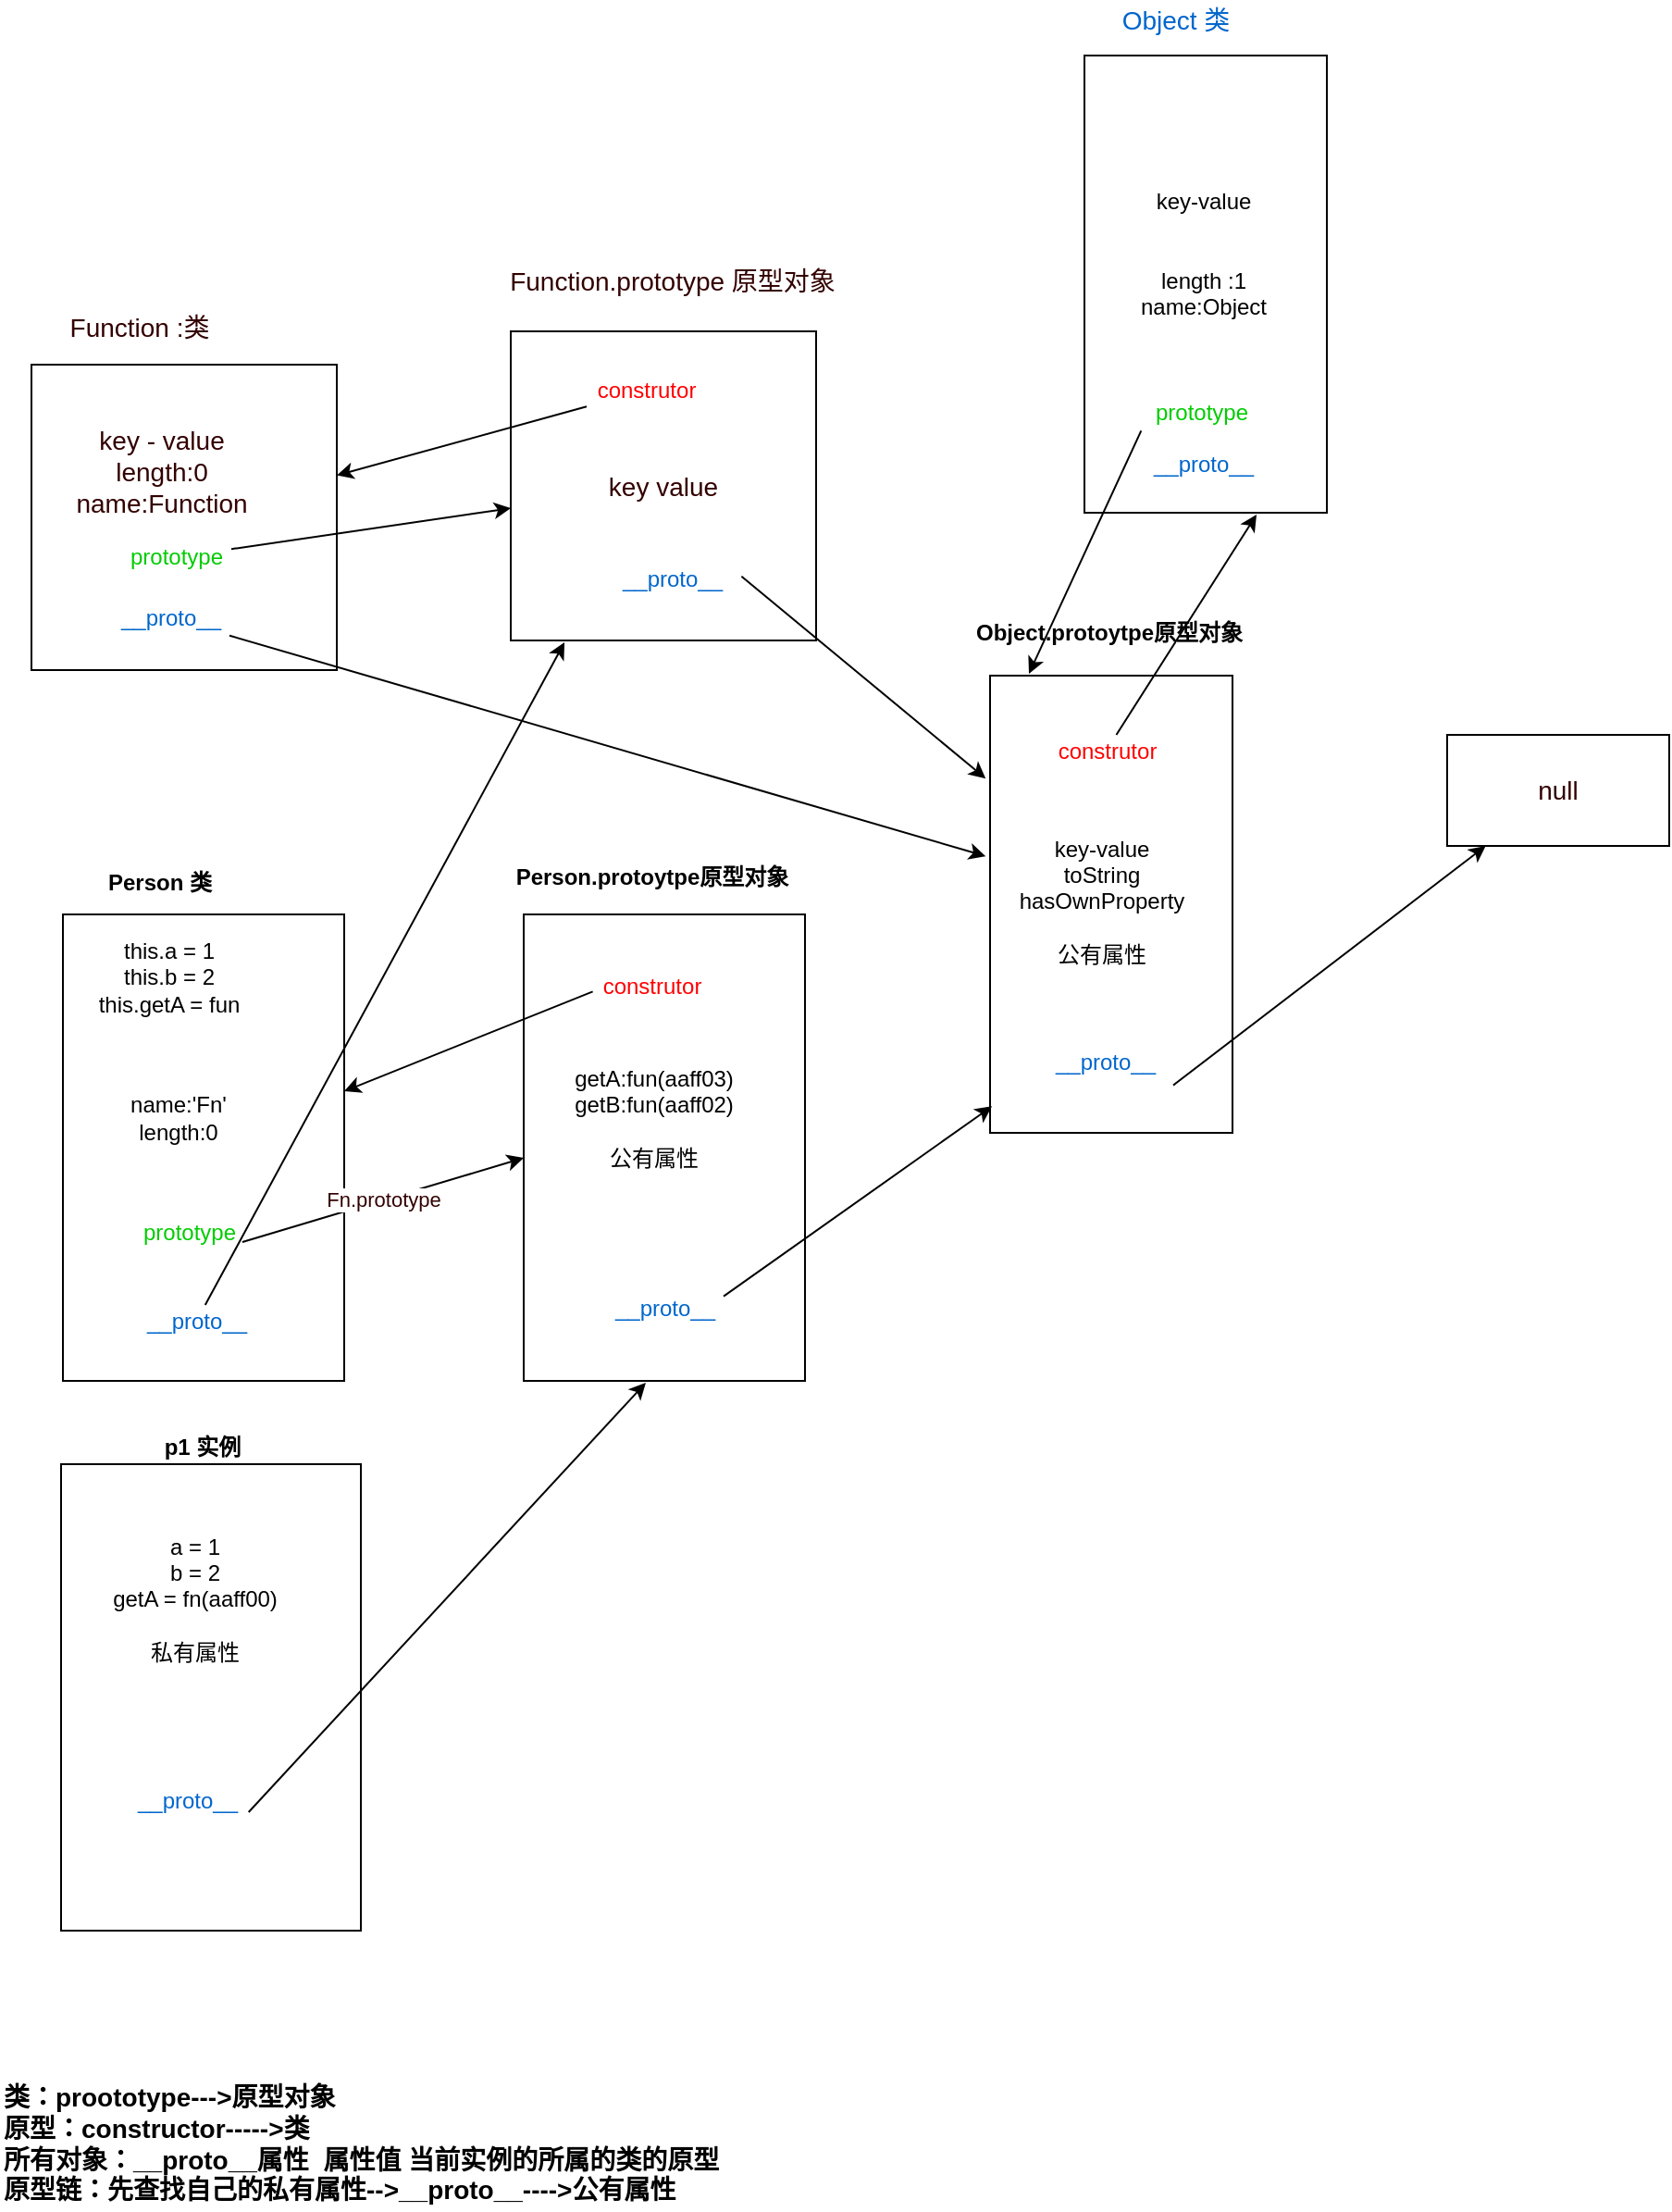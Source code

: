 <mxfile version="17.2.4" type="github">
  <diagram id="-KGA0PzMNng8vC2zVvCZ" name="第 1 页">
    <mxGraphModel dx="3773" dy="3081" grid="1" gridSize="10" guides="1" tooltips="1" connect="1" arrows="1" fold="1" page="1" pageScale="1" pageWidth="583" pageHeight="827" math="0" shadow="0">
      <root>
        <mxCell id="0" />
        <mxCell id="1" parent="0" />
        <mxCell id="G4KNq09FpL6BN4P5IqwS-1" value="" style="rounded=0;whiteSpace=wrap;html=1;" vertex="1" parent="1">
          <mxGeometry x="-1003" y="-1094" width="152" height="252" as="geometry" />
        </mxCell>
        <mxCell id="G4KNq09FpL6BN4P5IqwS-2" value="Person 类" style="text;html=1;align=center;verticalAlign=middle;resizable=0;points=[];autosize=1;strokeColor=none;fillColor=none;fontStyle=1" vertex="1" parent="1">
          <mxGeometry x="-984" y="-1120" width="66" height="18" as="geometry" />
        </mxCell>
        <mxCell id="G4KNq09FpL6BN4P5IqwS-3" value="this.a = 1&lt;br&gt;this.b = 2&lt;br&gt;this.getA = fun" style="text;html=1;resizable=0;autosize=1;align=center;verticalAlign=middle;points=[];fillColor=none;strokeColor=none;rounded=0;" vertex="1" parent="1">
          <mxGeometry x="-990" y="-1083" width="87" height="46" as="geometry" />
        </mxCell>
        <mxCell id="G4KNq09FpL6BN4P5IqwS-4" value="name:&#39;Fn&#39;&lt;br&gt;length:0" style="text;html=1;resizable=0;autosize=1;align=center;verticalAlign=middle;points=[];fillColor=none;strokeColor=none;rounded=0;" vertex="1" parent="1">
          <mxGeometry x="-972" y="-1000" width="62" height="32" as="geometry" />
        </mxCell>
        <mxCell id="G4KNq09FpL6BN4P5IqwS-5" value="" style="rounded=0;whiteSpace=wrap;html=1;" vertex="1" parent="1">
          <mxGeometry x="-1004" y="-797" width="162" height="252" as="geometry" />
        </mxCell>
        <mxCell id="G4KNq09FpL6BN4P5IqwS-6" value="p1 实例" style="text;html=1;resizable=0;autosize=1;align=center;verticalAlign=middle;points=[];fillColor=none;strokeColor=none;rounded=0;fontStyle=1" vertex="1" parent="1">
          <mxGeometry x="-954" y="-815" width="51" height="18" as="geometry" />
        </mxCell>
        <mxCell id="G4KNq09FpL6BN4P5IqwS-7" value="a = 1&lt;br&gt;b = 2&lt;br&gt;getA = fn(aaff00)&lt;br&gt;&lt;br&gt;私有属性" style="text;html=1;resizable=0;autosize=1;align=center;verticalAlign=middle;points=[];fillColor=none;strokeColor=none;rounded=0;" vertex="1" parent="1">
          <mxGeometry x="-982" y="-761" width="99" height="74" as="geometry" />
        </mxCell>
        <mxCell id="G4KNq09FpL6BN4P5IqwS-8" value="" style="rounded=0;whiteSpace=wrap;html=1;" vertex="1" parent="1">
          <mxGeometry x="-754" y="-1094" width="152" height="252" as="geometry" />
        </mxCell>
        <mxCell id="G4KNq09FpL6BN4P5IqwS-9" value="Person.protoytpe原型对象" style="text;html=1;align=center;verticalAlign=middle;resizable=0;points=[];autosize=1;strokeColor=none;fillColor=none;fontStyle=1" vertex="1" parent="1">
          <mxGeometry x="-764" y="-1123" width="157" height="18" as="geometry" />
        </mxCell>
        <mxCell id="G4KNq09FpL6BN4P5IqwS-10" value="construtor" style="text;html=1;resizable=0;autosize=1;align=center;verticalAlign=middle;points=[];fillColor=none;strokeColor=none;rounded=0;fontColor=#FF0000;" vertex="1" parent="1">
          <mxGeometry x="-717" y="-1064" width="63" height="18" as="geometry" />
        </mxCell>
        <mxCell id="G4KNq09FpL6BN4P5IqwS-11" value="getA:fun(aaff03)&lt;br&gt;getB:fun(aaff02)&lt;br&gt;&lt;br&gt;公有属性" style="text;html=1;resizable=0;autosize=1;align=center;verticalAlign=middle;points=[];fillColor=none;strokeColor=none;rounded=0;" vertex="1" parent="1">
          <mxGeometry x="-732" y="-1014" width="96" height="60" as="geometry" />
        </mxCell>
        <mxCell id="G4KNq09FpL6BN4P5IqwS-12" value="类：proototype---&amp;gt;原型对象&lt;br style=&quot;font-size: 14px&quot;&gt;原型：constructor-----&amp;gt;类&lt;br style=&quot;font-size: 14px&quot;&gt;所有对象：__proto__属性&amp;nbsp; 属性值 当前实例的所属的类的原型&lt;br&gt;原型链：先查找自己的私有属性--&amp;gt;__proto__----&amp;gt;公有属性" style="text;html=1;resizable=0;autosize=1;align=left;verticalAlign=middle;points=[];fillColor=none;strokeColor=none;rounded=0;fontStyle=1;fontSize=14;" vertex="1" parent="1">
          <mxGeometry x="-1037" y="-466" width="397" height="72" as="geometry" />
        </mxCell>
        <mxCell id="G4KNq09FpL6BN4P5IqwS-13" value="prototype" style="text;html=1;resizable=0;autosize=1;align=center;verticalAlign=middle;points=[];fillColor=none;strokeColor=none;rounded=0;fontColor=#00CC00;" vertex="1" parent="1">
          <mxGeometry x="-965" y="-931" width="60" height="18" as="geometry" />
        </mxCell>
        <mxCell id="G4KNq09FpL6BN4P5IqwS-14" value="&lt;font color=&quot;#330000&quot;&gt;Fn.prototype&lt;/font&gt;" style="endArrow=classic;html=1;rounded=0;fontColor=#00CC00;exitX=0.983;exitY=0.778;exitDx=0;exitDy=0;exitPerimeter=0;entryX=0;entryY=0.522;entryDx=0;entryDy=0;entryPerimeter=0;" edge="1" parent="1" source="G4KNq09FpL6BN4P5IqwS-13" target="G4KNq09FpL6BN4P5IqwS-8">
          <mxGeometry width="50" height="50" relative="1" as="geometry">
            <mxPoint x="-821" y="-838" as="sourcePoint" />
            <mxPoint x="-771" y="-888" as="targetPoint" />
          </mxGeometry>
        </mxCell>
        <mxCell id="G4KNq09FpL6BN4P5IqwS-15" value="" style="endArrow=classic;html=1;rounded=0;fontColor=#FF0000;exitX=0.005;exitY=0.648;exitDx=0;exitDy=0;exitPerimeter=0;" edge="1" parent="1" source="G4KNq09FpL6BN4P5IqwS-10" target="G4KNq09FpL6BN4P5IqwS-1">
          <mxGeometry width="50" height="50" relative="1" as="geometry">
            <mxPoint x="-730" y="-1037" as="sourcePoint" />
            <mxPoint x="-680" y="-1087" as="targetPoint" />
          </mxGeometry>
        </mxCell>
        <mxCell id="G4KNq09FpL6BN4P5IqwS-16" value="&lt;font color=&quot;#0066cc&quot;&gt;__proto__&lt;/font&gt;" style="text;html=1;resizable=0;autosize=1;align=center;verticalAlign=middle;points=[];fillColor=none;strokeColor=none;rounded=0;fontColor=#FF0000;" vertex="1" parent="1">
          <mxGeometry x="-968" y="-624" width="64" height="18" as="geometry" />
        </mxCell>
        <mxCell id="G4KNq09FpL6BN4P5IqwS-17" value="" style="endArrow=classic;html=1;rounded=0;fontColor=#0066CC;exitX=1.021;exitY=0.833;exitDx=0;exitDy=0;exitPerimeter=0;entryX=0.434;entryY=1.004;entryDx=0;entryDy=0;entryPerimeter=0;" edge="1" parent="1" source="G4KNq09FpL6BN4P5IqwS-16" target="G4KNq09FpL6BN4P5IqwS-8">
          <mxGeometry width="50" height="50" relative="1" as="geometry">
            <mxPoint x="-889" y="-584" as="sourcePoint" />
            <mxPoint x="-839" y="-634" as="targetPoint" />
          </mxGeometry>
        </mxCell>
        <mxCell id="G4KNq09FpL6BN4P5IqwS-18" value="&lt;font color=&quot;#0066cc&quot;&gt;__proto__&lt;/font&gt;" style="text;html=1;resizable=0;autosize=1;align=center;verticalAlign=middle;points=[];fillColor=none;strokeColor=none;rounded=0;fontColor=#FF0000;" vertex="1" parent="1">
          <mxGeometry x="-963" y="-883" width="64" height="18" as="geometry" />
        </mxCell>
        <mxCell id="G4KNq09FpL6BN4P5IqwS-19" value="&lt;font color=&quot;#0066cc&quot;&gt;__proto__&lt;/font&gt;" style="text;html=1;resizable=0;autosize=1;align=center;verticalAlign=middle;points=[];fillColor=none;strokeColor=none;rounded=0;fontColor=#FF0000;" vertex="1" parent="1">
          <mxGeometry x="-710" y="-890" width="64" height="18" as="geometry" />
        </mxCell>
        <mxCell id="G4KNq09FpL6BN4P5IqwS-20" value="" style="rounded=0;whiteSpace=wrap;html=1;fontSize=14;fontColor=#0066CC;" vertex="1" parent="1">
          <mxGeometry x="-502" y="-1223" width="131" height="247" as="geometry" />
        </mxCell>
        <mxCell id="G4KNq09FpL6BN4P5IqwS-21" value="" style="rounded=0;whiteSpace=wrap;html=1;fontSize=14;fontColor=#0066CC;" vertex="1" parent="1">
          <mxGeometry x="-451" y="-1558" width="131" height="247" as="geometry" />
        </mxCell>
        <mxCell id="G4KNq09FpL6BN4P5IqwS-22" value="Object 类" style="text;html=1;resizable=0;autosize=1;align=center;verticalAlign=middle;points=[];fillColor=none;strokeColor=none;rounded=0;fontSize=14;fontColor=#0066CC;" vertex="1" parent="1">
          <mxGeometry x="-437" y="-1588" width="69" height="21" as="geometry" />
        </mxCell>
        <mxCell id="G4KNq09FpL6BN4P5IqwS-23" value="Object.protoytpe原型对象" style="text;html=1;align=center;verticalAlign=middle;resizable=0;points=[];autosize=1;strokeColor=none;fillColor=none;fontStyle=1" vertex="1" parent="1">
          <mxGeometry x="-515" y="-1255" width="154" height="18" as="geometry" />
        </mxCell>
        <mxCell id="G4KNq09FpL6BN4P5IqwS-24" value="construtor" style="text;html=1;resizable=0;autosize=1;align=center;verticalAlign=middle;points=[];fillColor=none;strokeColor=none;rounded=0;fontColor=#FF0000;" vertex="1" parent="1">
          <mxGeometry x="-471" y="-1191" width="63" height="18" as="geometry" />
        </mxCell>
        <mxCell id="G4KNq09FpL6BN4P5IqwS-25" value="key-value&lt;br&gt;toString&lt;br&gt;hasOwnProperty&lt;br&gt;&lt;br&gt;公有属性" style="text;html=1;resizable=0;autosize=1;align=center;verticalAlign=middle;points=[];fillColor=none;strokeColor=none;rounded=0;" vertex="1" parent="1">
          <mxGeometry x="-492" y="-1138" width="99" height="74" as="geometry" />
        </mxCell>
        <mxCell id="G4KNq09FpL6BN4P5IqwS-26" value="" style="endArrow=classic;html=1;rounded=0;fontSize=14;fontColor=#0066CC;exitX=1;exitY=0.13;exitDx=0;exitDy=0;exitPerimeter=0;entryX=0.008;entryY=0.942;entryDx=0;entryDy=0;entryPerimeter=0;" edge="1" parent="1" source="G4KNq09FpL6BN4P5IqwS-19" target="G4KNq09FpL6BN4P5IqwS-20">
          <mxGeometry width="50" height="50" relative="1" as="geometry">
            <mxPoint x="-640" y="-865" as="sourcePoint" />
            <mxPoint x="-504" y="-1056" as="targetPoint" />
          </mxGeometry>
        </mxCell>
        <mxCell id="G4KNq09FpL6BN4P5IqwS-27" value="key-value&lt;br&gt;&lt;br&gt;&lt;br&gt;length :1&lt;br&gt;name:Object" style="text;html=1;resizable=0;autosize=1;align=center;verticalAlign=middle;points=[];fillColor=none;strokeColor=none;rounded=0;" vertex="1" parent="1">
          <mxGeometry x="-426" y="-1488" width="78" height="74" as="geometry" />
        </mxCell>
        <mxCell id="G4KNq09FpL6BN4P5IqwS-28" value="prototype" style="text;html=1;resizable=0;autosize=1;align=center;verticalAlign=middle;points=[];fillColor=none;strokeColor=none;rounded=0;fontColor=#00CC00;" vertex="1" parent="1">
          <mxGeometry x="-418" y="-1374" width="60" height="18" as="geometry" />
        </mxCell>
        <mxCell id="G4KNq09FpL6BN4P5IqwS-29" value="" style="endArrow=classic;html=1;rounded=0;fontSize=14;fontColor=#0066CC;exitX=-0.039;exitY=1.037;exitDx=0;exitDy=0;exitPerimeter=0;" edge="1" parent="1" source="G4KNq09FpL6BN4P5IqwS-28">
          <mxGeometry width="50" height="50" relative="1" as="geometry">
            <mxPoint x="-277" y="-1009" as="sourcePoint" />
            <mxPoint x="-481" y="-1224" as="targetPoint" />
          </mxGeometry>
        </mxCell>
        <mxCell id="G4KNq09FpL6BN4P5IqwS-30" value="" style="endArrow=classic;html=1;rounded=0;fontSize=14;fontColor=#0066CC;entryX=0.71;entryY=1.004;entryDx=0;entryDy=0;entryPerimeter=0;" edge="1" parent="1" source="G4KNq09FpL6BN4P5IqwS-24" target="G4KNq09FpL6BN4P5IqwS-21">
          <mxGeometry width="50" height="50" relative="1" as="geometry">
            <mxPoint x="-401" y="-1153" as="sourcePoint" />
            <mxPoint x="-351" y="-1203" as="targetPoint" />
          </mxGeometry>
        </mxCell>
        <mxCell id="G4KNq09FpL6BN4P5IqwS-31" value="&lt;font color=&quot;#0066cc&quot;&gt;__proto__&lt;/font&gt;" style="text;html=1;resizable=0;autosize=1;align=center;verticalAlign=middle;points=[];fillColor=none;strokeColor=none;rounded=0;fontColor=#FF0000;" vertex="1" parent="1">
          <mxGeometry x="-472" y="-1023" width="64" height="18" as="geometry" />
        </mxCell>
        <mxCell id="G4KNq09FpL6BN4P5IqwS-32" value="&lt;font color=&quot;#0066cc&quot;&gt;__proto__&lt;/font&gt;" style="text;html=1;resizable=0;autosize=1;align=center;verticalAlign=middle;points=[];fillColor=none;strokeColor=none;rounded=0;fontColor=#FF0000;" vertex="1" parent="1">
          <mxGeometry x="-419" y="-1346" width="64" height="18" as="geometry" />
        </mxCell>
        <mxCell id="G4KNq09FpL6BN4P5IqwS-33" value="null" style="rounded=0;whiteSpace=wrap;html=1;fontSize=14;fontColor=#330000;" vertex="1" parent="1">
          <mxGeometry x="-255" y="-1191" width="120" height="60" as="geometry" />
        </mxCell>
        <mxCell id="G4KNq09FpL6BN4P5IqwS-34" value="" style="endArrow=classic;html=1;rounded=0;fontSize=14;fontColor=#330000;exitX=1.078;exitY=1.185;exitDx=0;exitDy=0;exitPerimeter=0;" edge="1" parent="1" source="G4KNq09FpL6BN4P5IqwS-31" target="G4KNq09FpL6BN4P5IqwS-33">
          <mxGeometry width="50" height="50" relative="1" as="geometry">
            <mxPoint x="-321" y="-1017" as="sourcePoint" />
            <mxPoint x="-271" y="-1067" as="targetPoint" />
          </mxGeometry>
        </mxCell>
        <mxCell id="G4KNq09FpL6BN4P5IqwS-35" value="" style="whiteSpace=wrap;html=1;aspect=fixed;fontSize=14;fontColor=#330000;" vertex="1" parent="1">
          <mxGeometry x="-1020" y="-1391" width="165" height="165" as="geometry" />
        </mxCell>
        <mxCell id="G4KNq09FpL6BN4P5IqwS-36" value="Function :类" style="text;html=1;resizable=0;autosize=1;align=center;verticalAlign=middle;points=[];fillColor=none;strokeColor=none;rounded=0;fontSize=14;fontColor=#330000;" vertex="1" parent="1">
          <mxGeometry x="-1005" y="-1422" width="85" height="21" as="geometry" />
        </mxCell>
        <mxCell id="G4KNq09FpL6BN4P5IqwS-37" value="&lt;font color=&quot;#0066cc&quot;&gt;__proto__&lt;/font&gt;" style="text;html=1;resizable=0;autosize=1;align=center;verticalAlign=middle;points=[];fillColor=none;strokeColor=none;rounded=0;fontColor=#FF0000;" vertex="1" parent="1">
          <mxGeometry x="-977" y="-1263" width="64" height="18" as="geometry" />
        </mxCell>
        <mxCell id="G4KNq09FpL6BN4P5IqwS-38" value="&lt;span&gt;key - value&lt;/span&gt;&lt;br&gt;&lt;span&gt;length:0&lt;/span&gt;&lt;br&gt;&lt;span&gt;name:Function&lt;/span&gt;" style="text;html=1;resizable=0;autosize=1;align=center;verticalAlign=middle;points=[];fillColor=none;strokeColor=none;rounded=0;fontSize=14;fontColor=#330000;" vertex="1" parent="1">
          <mxGeometry x="-1002" y="-1361" width="103" height="55" as="geometry" />
        </mxCell>
        <mxCell id="G4KNq09FpL6BN4P5IqwS-39" value="prototype" style="text;html=1;resizable=0;autosize=1;align=center;verticalAlign=middle;points=[];fillColor=none;strokeColor=none;rounded=0;fontColor=#00CC00;" vertex="1" parent="1">
          <mxGeometry x="-972" y="-1296" width="60" height="18" as="geometry" />
        </mxCell>
        <mxCell id="G4KNq09FpL6BN4P5IqwS-40" value="key value" style="rounded=0;whiteSpace=wrap;html=1;fontSize=14;fontColor=#330000;" vertex="1" parent="1">
          <mxGeometry x="-761" y="-1409" width="165" height="167" as="geometry" />
        </mxCell>
        <mxCell id="G4KNq09FpL6BN4P5IqwS-41" value="Function.prototype 原型对象" style="text;html=1;resizable=0;autosize=1;align=center;verticalAlign=middle;points=[];fillColor=none;strokeColor=none;rounded=0;fontSize=14;fontColor=#330000;" vertex="1" parent="1">
          <mxGeometry x="-767" y="-1447" width="186" height="21" as="geometry" />
        </mxCell>
        <mxCell id="G4KNq09FpL6BN4P5IqwS-42" value="construtor" style="text;html=1;resizable=0;autosize=1;align=center;verticalAlign=middle;points=[];fillColor=none;strokeColor=none;rounded=0;fontColor=#FF0000;" vertex="1" parent="1">
          <mxGeometry x="-720" y="-1386" width="63" height="18" as="geometry" />
        </mxCell>
        <mxCell id="G4KNq09FpL6BN4P5IqwS-43" value="" style="endArrow=classic;html=1;rounded=0;fontSize=14;fontColor=#330000;" edge="1" parent="1" source="G4KNq09FpL6BN4P5IqwS-42" target="G4KNq09FpL6BN4P5IqwS-35">
          <mxGeometry width="50" height="50" relative="1" as="geometry">
            <mxPoint x="-719" y="-1360" as="sourcePoint" />
            <mxPoint x="-669" y="-1410" as="targetPoint" />
          </mxGeometry>
        </mxCell>
        <mxCell id="G4KNq09FpL6BN4P5IqwS-44" value="" style="endArrow=classic;html=1;rounded=0;fontSize=14;fontColor=#330000;" edge="1" parent="1" source="G4KNq09FpL6BN4P5IqwS-39" target="G4KNq09FpL6BN4P5IqwS-40">
          <mxGeometry width="50" height="50" relative="1" as="geometry">
            <mxPoint x="-843" y="-1266" as="sourcePoint" />
            <mxPoint x="-793" y="-1316" as="targetPoint" />
          </mxGeometry>
        </mxCell>
        <mxCell id="G4KNq09FpL6BN4P5IqwS-45" value="" style="endArrow=classic;html=1;rounded=0;fontSize=14;fontColor=#330000;entryX=0.176;entryY=1.006;entryDx=0;entryDy=0;entryPerimeter=0;" edge="1" parent="1" source="G4KNq09FpL6BN4P5IqwS-18" target="G4KNq09FpL6BN4P5IqwS-40">
          <mxGeometry width="50" height="50" relative="1" as="geometry">
            <mxPoint x="-825" y="-861" as="sourcePoint" />
            <mxPoint x="-775" y="-911" as="targetPoint" />
          </mxGeometry>
        </mxCell>
        <mxCell id="G4KNq09FpL6BN4P5IqwS-46" value="" style="endArrow=classic;html=1;rounded=0;fontSize=14;fontColor=#330000;exitX=1;exitY=1.019;exitDx=0;exitDy=0;exitPerimeter=0;entryX=-0.018;entryY=0.395;entryDx=0;entryDy=0;entryPerimeter=0;" edge="1" parent="1" source="G4KNq09FpL6BN4P5IqwS-37" target="G4KNq09FpL6BN4P5IqwS-20">
          <mxGeometry width="50" height="50" relative="1" as="geometry">
            <mxPoint x="-846" y="-1208" as="sourcePoint" />
            <mxPoint x="-796" y="-1258" as="targetPoint" />
          </mxGeometry>
        </mxCell>
        <mxCell id="G4KNq09FpL6BN4P5IqwS-47" value="&lt;font color=&quot;#0066cc&quot;&gt;__proto__&lt;/font&gt;" style="text;html=1;resizable=0;autosize=1;align=center;verticalAlign=middle;points=[];fillColor=none;strokeColor=none;rounded=0;fontColor=#FF0000;" vertex="1" parent="1">
          <mxGeometry x="-706" y="-1284" width="64" height="18" as="geometry" />
        </mxCell>
        <mxCell id="G4KNq09FpL6BN4P5IqwS-48" value="" style="endArrow=classic;html=1;rounded=0;fontSize=14;fontColor=#330000;entryX=-0.018;entryY=0.225;entryDx=0;entryDy=0;entryPerimeter=0;exitX=1.089;exitY=0.407;exitDx=0;exitDy=0;exitPerimeter=0;" edge="1" parent="1" source="G4KNq09FpL6BN4P5IqwS-47" target="G4KNq09FpL6BN4P5IqwS-20">
          <mxGeometry width="50" height="50" relative="1" as="geometry">
            <mxPoint x="-539" y="-1358" as="sourcePoint" />
            <mxPoint x="-489" y="-1408" as="targetPoint" />
          </mxGeometry>
        </mxCell>
      </root>
    </mxGraphModel>
  </diagram>
</mxfile>
